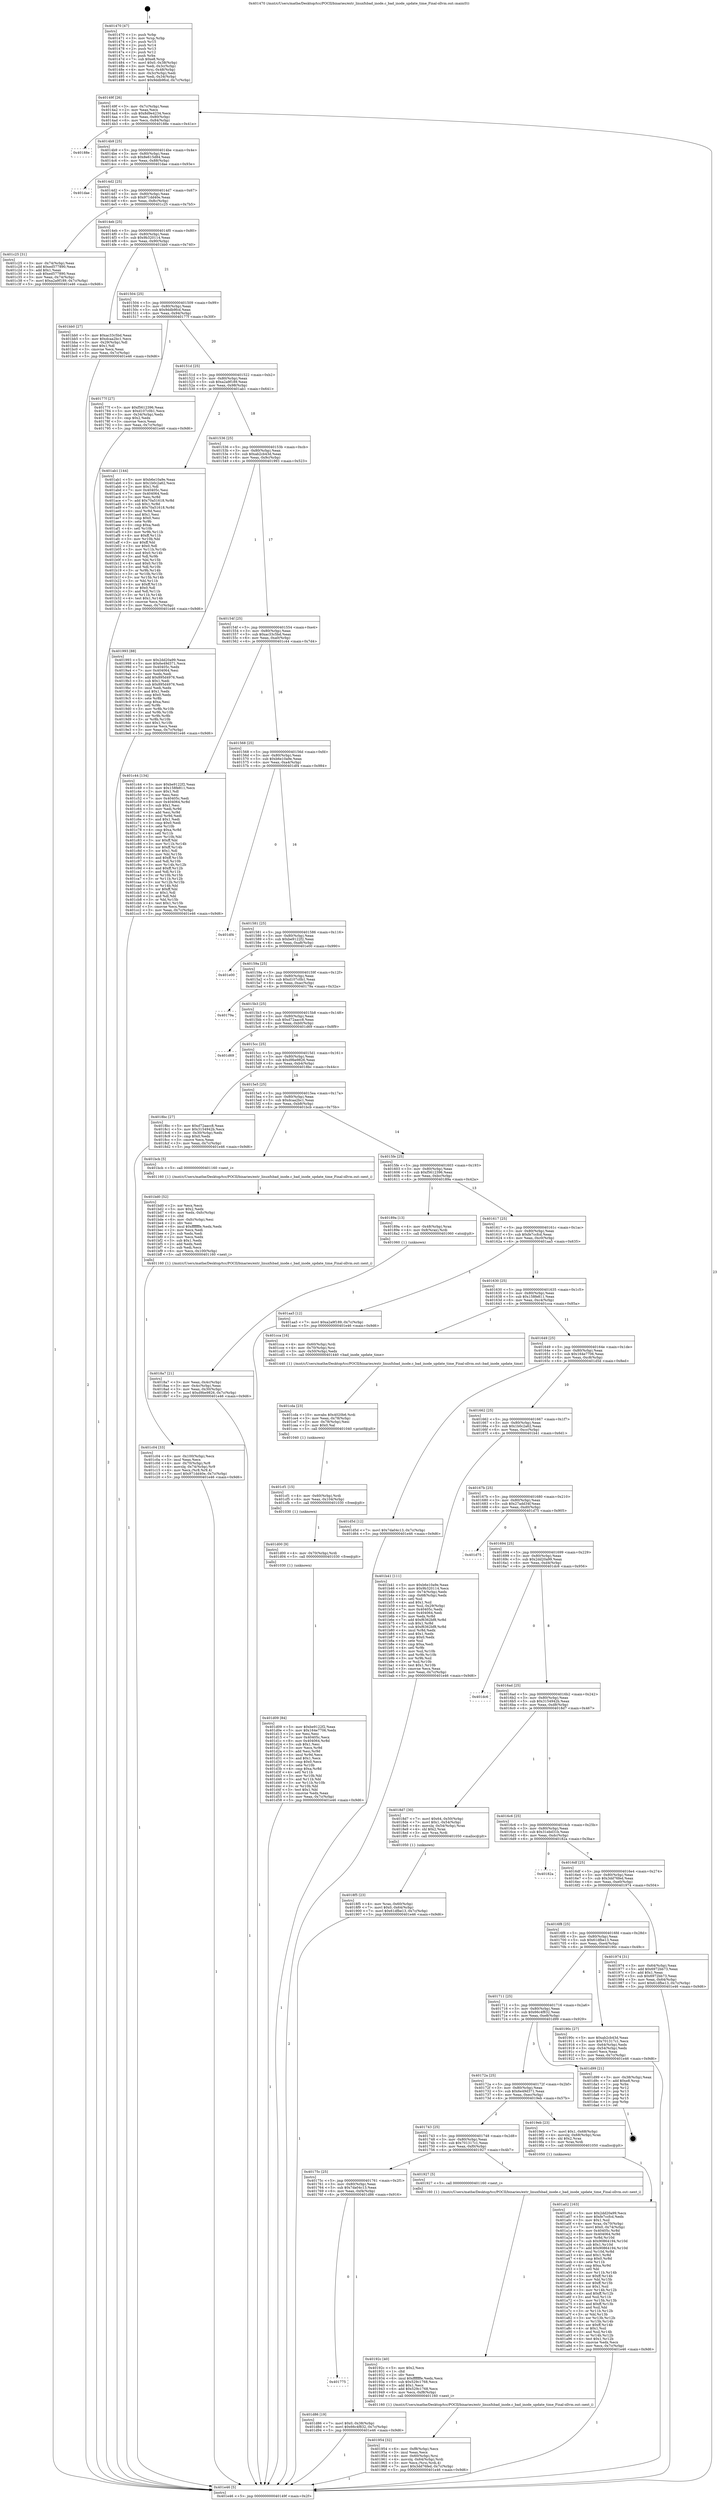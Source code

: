 digraph "0x401470" {
  label = "0x401470 (/mnt/c/Users/mathe/Desktop/tcc/POCII/binaries/extr_linuxfsbad_inode.c_bad_inode_update_time_Final-ollvm.out::main(0))"
  labelloc = "t"
  node[shape=record]

  Entry [label="",width=0.3,height=0.3,shape=circle,fillcolor=black,style=filled]
  "0x40149f" [label="{
     0x40149f [26]\l
     | [instrs]\l
     &nbsp;&nbsp;0x40149f \<+3\>: mov -0x7c(%rbp),%eax\l
     &nbsp;&nbsp;0x4014a2 \<+2\>: mov %eax,%ecx\l
     &nbsp;&nbsp;0x4014a4 \<+6\>: sub $0x8d9e4234,%ecx\l
     &nbsp;&nbsp;0x4014aa \<+3\>: mov %eax,-0x80(%rbp)\l
     &nbsp;&nbsp;0x4014ad \<+6\>: mov %ecx,-0x84(%rbp)\l
     &nbsp;&nbsp;0x4014b3 \<+6\>: je 000000000040188e \<main+0x41e\>\l
  }"]
  "0x40188e" [label="{
     0x40188e\l
  }", style=dashed]
  "0x4014b9" [label="{
     0x4014b9 [25]\l
     | [instrs]\l
     &nbsp;&nbsp;0x4014b9 \<+5\>: jmp 00000000004014be \<main+0x4e\>\l
     &nbsp;&nbsp;0x4014be \<+3\>: mov -0x80(%rbp),%eax\l
     &nbsp;&nbsp;0x4014c1 \<+5\>: sub $0x8e615d84,%eax\l
     &nbsp;&nbsp;0x4014c6 \<+6\>: mov %eax,-0x88(%rbp)\l
     &nbsp;&nbsp;0x4014cc \<+6\>: je 0000000000401dae \<main+0x93e\>\l
  }"]
  Exit [label="",width=0.3,height=0.3,shape=circle,fillcolor=black,style=filled,peripheries=2]
  "0x401dae" [label="{
     0x401dae\l
  }", style=dashed]
  "0x4014d2" [label="{
     0x4014d2 [25]\l
     | [instrs]\l
     &nbsp;&nbsp;0x4014d2 \<+5\>: jmp 00000000004014d7 \<main+0x67\>\l
     &nbsp;&nbsp;0x4014d7 \<+3\>: mov -0x80(%rbp),%eax\l
     &nbsp;&nbsp;0x4014da \<+5\>: sub $0x971dd40e,%eax\l
     &nbsp;&nbsp;0x4014df \<+6\>: mov %eax,-0x8c(%rbp)\l
     &nbsp;&nbsp;0x4014e5 \<+6\>: je 0000000000401c25 \<main+0x7b5\>\l
  }"]
  "0x401775" [label="{
     0x401775\l
  }", style=dashed]
  "0x401c25" [label="{
     0x401c25 [31]\l
     | [instrs]\l
     &nbsp;&nbsp;0x401c25 \<+3\>: mov -0x74(%rbp),%eax\l
     &nbsp;&nbsp;0x401c28 \<+5\>: add $0xed577890,%eax\l
     &nbsp;&nbsp;0x401c2d \<+3\>: add $0x1,%eax\l
     &nbsp;&nbsp;0x401c30 \<+5\>: sub $0xed577890,%eax\l
     &nbsp;&nbsp;0x401c35 \<+3\>: mov %eax,-0x74(%rbp)\l
     &nbsp;&nbsp;0x401c38 \<+7\>: movl $0xa2a9f189,-0x7c(%rbp)\l
     &nbsp;&nbsp;0x401c3f \<+5\>: jmp 0000000000401e46 \<main+0x9d6\>\l
  }"]
  "0x4014eb" [label="{
     0x4014eb [25]\l
     | [instrs]\l
     &nbsp;&nbsp;0x4014eb \<+5\>: jmp 00000000004014f0 \<main+0x80\>\l
     &nbsp;&nbsp;0x4014f0 \<+3\>: mov -0x80(%rbp),%eax\l
     &nbsp;&nbsp;0x4014f3 \<+5\>: sub $0x9b320114,%eax\l
     &nbsp;&nbsp;0x4014f8 \<+6\>: mov %eax,-0x90(%rbp)\l
     &nbsp;&nbsp;0x4014fe \<+6\>: je 0000000000401bb0 \<main+0x740\>\l
  }"]
  "0x401d86" [label="{
     0x401d86 [19]\l
     | [instrs]\l
     &nbsp;&nbsp;0x401d86 \<+7\>: movl $0x0,-0x38(%rbp)\l
     &nbsp;&nbsp;0x401d8d \<+7\>: movl $0x66c4f832,-0x7c(%rbp)\l
     &nbsp;&nbsp;0x401d94 \<+5\>: jmp 0000000000401e46 \<main+0x9d6\>\l
  }"]
  "0x401bb0" [label="{
     0x401bb0 [27]\l
     | [instrs]\l
     &nbsp;&nbsp;0x401bb0 \<+5\>: mov $0xac33c5bd,%eax\l
     &nbsp;&nbsp;0x401bb5 \<+5\>: mov $0xdcaa2bc1,%ecx\l
     &nbsp;&nbsp;0x401bba \<+3\>: mov -0x29(%rbp),%dl\l
     &nbsp;&nbsp;0x401bbd \<+3\>: test $0x1,%dl\l
     &nbsp;&nbsp;0x401bc0 \<+3\>: cmovne %ecx,%eax\l
     &nbsp;&nbsp;0x401bc3 \<+3\>: mov %eax,-0x7c(%rbp)\l
     &nbsp;&nbsp;0x401bc6 \<+5\>: jmp 0000000000401e46 \<main+0x9d6\>\l
  }"]
  "0x401504" [label="{
     0x401504 [25]\l
     | [instrs]\l
     &nbsp;&nbsp;0x401504 \<+5\>: jmp 0000000000401509 \<main+0x99\>\l
     &nbsp;&nbsp;0x401509 \<+3\>: mov -0x80(%rbp),%eax\l
     &nbsp;&nbsp;0x40150c \<+5\>: sub $0x9ddb9fcd,%eax\l
     &nbsp;&nbsp;0x401511 \<+6\>: mov %eax,-0x94(%rbp)\l
     &nbsp;&nbsp;0x401517 \<+6\>: je 000000000040177f \<main+0x30f\>\l
  }"]
  "0x401d09" [label="{
     0x401d09 [84]\l
     | [instrs]\l
     &nbsp;&nbsp;0x401d09 \<+5\>: mov $0xbe9122f2,%eax\l
     &nbsp;&nbsp;0x401d0e \<+5\>: mov $0x164e7706,%edx\l
     &nbsp;&nbsp;0x401d13 \<+2\>: xor %esi,%esi\l
     &nbsp;&nbsp;0x401d15 \<+7\>: mov 0x40405c,%ecx\l
     &nbsp;&nbsp;0x401d1c \<+8\>: mov 0x404064,%r8d\l
     &nbsp;&nbsp;0x401d24 \<+3\>: sub $0x1,%esi\l
     &nbsp;&nbsp;0x401d27 \<+3\>: mov %ecx,%r9d\l
     &nbsp;&nbsp;0x401d2a \<+3\>: add %esi,%r9d\l
     &nbsp;&nbsp;0x401d2d \<+4\>: imul %r9d,%ecx\l
     &nbsp;&nbsp;0x401d31 \<+3\>: and $0x1,%ecx\l
     &nbsp;&nbsp;0x401d34 \<+3\>: cmp $0x0,%ecx\l
     &nbsp;&nbsp;0x401d37 \<+4\>: sete %r10b\l
     &nbsp;&nbsp;0x401d3b \<+4\>: cmp $0xa,%r8d\l
     &nbsp;&nbsp;0x401d3f \<+4\>: setl %r11b\l
     &nbsp;&nbsp;0x401d43 \<+3\>: mov %r10b,%bl\l
     &nbsp;&nbsp;0x401d46 \<+3\>: and %r11b,%bl\l
     &nbsp;&nbsp;0x401d49 \<+3\>: xor %r11b,%r10b\l
     &nbsp;&nbsp;0x401d4c \<+3\>: or %r10b,%bl\l
     &nbsp;&nbsp;0x401d4f \<+3\>: test $0x1,%bl\l
     &nbsp;&nbsp;0x401d52 \<+3\>: cmovne %edx,%eax\l
     &nbsp;&nbsp;0x401d55 \<+3\>: mov %eax,-0x7c(%rbp)\l
     &nbsp;&nbsp;0x401d58 \<+5\>: jmp 0000000000401e46 \<main+0x9d6\>\l
  }"]
  "0x40177f" [label="{
     0x40177f [27]\l
     | [instrs]\l
     &nbsp;&nbsp;0x40177f \<+5\>: mov $0xf5612396,%eax\l
     &nbsp;&nbsp;0x401784 \<+5\>: mov $0xd107c0b1,%ecx\l
     &nbsp;&nbsp;0x401789 \<+3\>: mov -0x34(%rbp),%edx\l
     &nbsp;&nbsp;0x40178c \<+3\>: cmp $0x2,%edx\l
     &nbsp;&nbsp;0x40178f \<+3\>: cmovne %ecx,%eax\l
     &nbsp;&nbsp;0x401792 \<+3\>: mov %eax,-0x7c(%rbp)\l
     &nbsp;&nbsp;0x401795 \<+5\>: jmp 0000000000401e46 \<main+0x9d6\>\l
  }"]
  "0x40151d" [label="{
     0x40151d [25]\l
     | [instrs]\l
     &nbsp;&nbsp;0x40151d \<+5\>: jmp 0000000000401522 \<main+0xb2\>\l
     &nbsp;&nbsp;0x401522 \<+3\>: mov -0x80(%rbp),%eax\l
     &nbsp;&nbsp;0x401525 \<+5\>: sub $0xa2a9f189,%eax\l
     &nbsp;&nbsp;0x40152a \<+6\>: mov %eax,-0x98(%rbp)\l
     &nbsp;&nbsp;0x401530 \<+6\>: je 0000000000401ab1 \<main+0x641\>\l
  }"]
  "0x401e46" [label="{
     0x401e46 [5]\l
     | [instrs]\l
     &nbsp;&nbsp;0x401e46 \<+5\>: jmp 000000000040149f \<main+0x2f\>\l
  }"]
  "0x401470" [label="{
     0x401470 [47]\l
     | [instrs]\l
     &nbsp;&nbsp;0x401470 \<+1\>: push %rbp\l
     &nbsp;&nbsp;0x401471 \<+3\>: mov %rsp,%rbp\l
     &nbsp;&nbsp;0x401474 \<+2\>: push %r15\l
     &nbsp;&nbsp;0x401476 \<+2\>: push %r14\l
     &nbsp;&nbsp;0x401478 \<+2\>: push %r13\l
     &nbsp;&nbsp;0x40147a \<+2\>: push %r12\l
     &nbsp;&nbsp;0x40147c \<+1\>: push %rbx\l
     &nbsp;&nbsp;0x40147d \<+7\>: sub $0xe8,%rsp\l
     &nbsp;&nbsp;0x401484 \<+7\>: movl $0x0,-0x38(%rbp)\l
     &nbsp;&nbsp;0x40148b \<+3\>: mov %edi,-0x3c(%rbp)\l
     &nbsp;&nbsp;0x40148e \<+4\>: mov %rsi,-0x48(%rbp)\l
     &nbsp;&nbsp;0x401492 \<+3\>: mov -0x3c(%rbp),%edi\l
     &nbsp;&nbsp;0x401495 \<+3\>: mov %edi,-0x34(%rbp)\l
     &nbsp;&nbsp;0x401498 \<+7\>: movl $0x9ddb9fcd,-0x7c(%rbp)\l
  }"]
  "0x401d00" [label="{
     0x401d00 [9]\l
     | [instrs]\l
     &nbsp;&nbsp;0x401d00 \<+4\>: mov -0x70(%rbp),%rdi\l
     &nbsp;&nbsp;0x401d04 \<+5\>: call 0000000000401030 \<free@plt\>\l
     | [calls]\l
     &nbsp;&nbsp;0x401030 \{1\} (unknown)\l
  }"]
  "0x401ab1" [label="{
     0x401ab1 [144]\l
     | [instrs]\l
     &nbsp;&nbsp;0x401ab1 \<+5\>: mov $0xb6e10a9e,%eax\l
     &nbsp;&nbsp;0x401ab6 \<+5\>: mov $0x1b0c2a62,%ecx\l
     &nbsp;&nbsp;0x401abb \<+2\>: mov $0x1,%dl\l
     &nbsp;&nbsp;0x401abd \<+7\>: mov 0x40405c,%esi\l
     &nbsp;&nbsp;0x401ac4 \<+7\>: mov 0x404064,%edi\l
     &nbsp;&nbsp;0x401acb \<+3\>: mov %esi,%r8d\l
     &nbsp;&nbsp;0x401ace \<+7\>: add $0x70a51618,%r8d\l
     &nbsp;&nbsp;0x401ad5 \<+4\>: sub $0x1,%r8d\l
     &nbsp;&nbsp;0x401ad9 \<+7\>: sub $0x70a51618,%r8d\l
     &nbsp;&nbsp;0x401ae0 \<+4\>: imul %r8d,%esi\l
     &nbsp;&nbsp;0x401ae4 \<+3\>: and $0x1,%esi\l
     &nbsp;&nbsp;0x401ae7 \<+3\>: cmp $0x0,%esi\l
     &nbsp;&nbsp;0x401aea \<+4\>: sete %r9b\l
     &nbsp;&nbsp;0x401aee \<+3\>: cmp $0xa,%edi\l
     &nbsp;&nbsp;0x401af1 \<+4\>: setl %r10b\l
     &nbsp;&nbsp;0x401af5 \<+3\>: mov %r9b,%r11b\l
     &nbsp;&nbsp;0x401af8 \<+4\>: xor $0xff,%r11b\l
     &nbsp;&nbsp;0x401afc \<+3\>: mov %r10b,%bl\l
     &nbsp;&nbsp;0x401aff \<+3\>: xor $0xff,%bl\l
     &nbsp;&nbsp;0x401b02 \<+3\>: xor $0x0,%dl\l
     &nbsp;&nbsp;0x401b05 \<+3\>: mov %r11b,%r14b\l
     &nbsp;&nbsp;0x401b08 \<+4\>: and $0x0,%r14b\l
     &nbsp;&nbsp;0x401b0c \<+3\>: and %dl,%r9b\l
     &nbsp;&nbsp;0x401b0f \<+3\>: mov %bl,%r15b\l
     &nbsp;&nbsp;0x401b12 \<+4\>: and $0x0,%r15b\l
     &nbsp;&nbsp;0x401b16 \<+3\>: and %dl,%r10b\l
     &nbsp;&nbsp;0x401b19 \<+3\>: or %r9b,%r14b\l
     &nbsp;&nbsp;0x401b1c \<+3\>: or %r10b,%r15b\l
     &nbsp;&nbsp;0x401b1f \<+3\>: xor %r15b,%r14b\l
     &nbsp;&nbsp;0x401b22 \<+3\>: or %bl,%r11b\l
     &nbsp;&nbsp;0x401b25 \<+4\>: xor $0xff,%r11b\l
     &nbsp;&nbsp;0x401b29 \<+3\>: or $0x0,%dl\l
     &nbsp;&nbsp;0x401b2c \<+3\>: and %dl,%r11b\l
     &nbsp;&nbsp;0x401b2f \<+3\>: or %r11b,%r14b\l
     &nbsp;&nbsp;0x401b32 \<+4\>: test $0x1,%r14b\l
     &nbsp;&nbsp;0x401b36 \<+3\>: cmovne %ecx,%eax\l
     &nbsp;&nbsp;0x401b39 \<+3\>: mov %eax,-0x7c(%rbp)\l
     &nbsp;&nbsp;0x401b3c \<+5\>: jmp 0000000000401e46 \<main+0x9d6\>\l
  }"]
  "0x401536" [label="{
     0x401536 [25]\l
     | [instrs]\l
     &nbsp;&nbsp;0x401536 \<+5\>: jmp 000000000040153b \<main+0xcb\>\l
     &nbsp;&nbsp;0x40153b \<+3\>: mov -0x80(%rbp),%eax\l
     &nbsp;&nbsp;0x40153e \<+5\>: sub $0xab2cb43d,%eax\l
     &nbsp;&nbsp;0x401543 \<+6\>: mov %eax,-0x9c(%rbp)\l
     &nbsp;&nbsp;0x401549 \<+6\>: je 0000000000401993 \<main+0x523\>\l
  }"]
  "0x401cf1" [label="{
     0x401cf1 [15]\l
     | [instrs]\l
     &nbsp;&nbsp;0x401cf1 \<+4\>: mov -0x60(%rbp),%rdi\l
     &nbsp;&nbsp;0x401cf5 \<+6\>: mov %eax,-0x104(%rbp)\l
     &nbsp;&nbsp;0x401cfb \<+5\>: call 0000000000401030 \<free@plt\>\l
     | [calls]\l
     &nbsp;&nbsp;0x401030 \{1\} (unknown)\l
  }"]
  "0x401993" [label="{
     0x401993 [88]\l
     | [instrs]\l
     &nbsp;&nbsp;0x401993 \<+5\>: mov $0x2dd20a99,%eax\l
     &nbsp;&nbsp;0x401998 \<+5\>: mov $0x6e49d371,%ecx\l
     &nbsp;&nbsp;0x40199d \<+7\>: mov 0x40405c,%edx\l
     &nbsp;&nbsp;0x4019a4 \<+7\>: mov 0x404064,%esi\l
     &nbsp;&nbsp;0x4019ab \<+2\>: mov %edx,%edi\l
     &nbsp;&nbsp;0x4019ad \<+6\>: add $0x895d4976,%edi\l
     &nbsp;&nbsp;0x4019b3 \<+3\>: sub $0x1,%edi\l
     &nbsp;&nbsp;0x4019b6 \<+6\>: sub $0x895d4976,%edi\l
     &nbsp;&nbsp;0x4019bc \<+3\>: imul %edi,%edx\l
     &nbsp;&nbsp;0x4019bf \<+3\>: and $0x1,%edx\l
     &nbsp;&nbsp;0x4019c2 \<+3\>: cmp $0x0,%edx\l
     &nbsp;&nbsp;0x4019c5 \<+4\>: sete %r8b\l
     &nbsp;&nbsp;0x4019c9 \<+3\>: cmp $0xa,%esi\l
     &nbsp;&nbsp;0x4019cc \<+4\>: setl %r9b\l
     &nbsp;&nbsp;0x4019d0 \<+3\>: mov %r8b,%r10b\l
     &nbsp;&nbsp;0x4019d3 \<+3\>: and %r9b,%r10b\l
     &nbsp;&nbsp;0x4019d6 \<+3\>: xor %r9b,%r8b\l
     &nbsp;&nbsp;0x4019d9 \<+3\>: or %r8b,%r10b\l
     &nbsp;&nbsp;0x4019dc \<+4\>: test $0x1,%r10b\l
     &nbsp;&nbsp;0x4019e0 \<+3\>: cmovne %ecx,%eax\l
     &nbsp;&nbsp;0x4019e3 \<+3\>: mov %eax,-0x7c(%rbp)\l
     &nbsp;&nbsp;0x4019e6 \<+5\>: jmp 0000000000401e46 \<main+0x9d6\>\l
  }"]
  "0x40154f" [label="{
     0x40154f [25]\l
     | [instrs]\l
     &nbsp;&nbsp;0x40154f \<+5\>: jmp 0000000000401554 \<main+0xe4\>\l
     &nbsp;&nbsp;0x401554 \<+3\>: mov -0x80(%rbp),%eax\l
     &nbsp;&nbsp;0x401557 \<+5\>: sub $0xac33c5bd,%eax\l
     &nbsp;&nbsp;0x40155c \<+6\>: mov %eax,-0xa0(%rbp)\l
     &nbsp;&nbsp;0x401562 \<+6\>: je 0000000000401c44 \<main+0x7d4\>\l
  }"]
  "0x401cda" [label="{
     0x401cda [23]\l
     | [instrs]\l
     &nbsp;&nbsp;0x401cda \<+10\>: movabs $0x4020b6,%rdi\l
     &nbsp;&nbsp;0x401ce4 \<+3\>: mov %eax,-0x78(%rbp)\l
     &nbsp;&nbsp;0x401ce7 \<+3\>: mov -0x78(%rbp),%esi\l
     &nbsp;&nbsp;0x401cea \<+2\>: mov $0x0,%al\l
     &nbsp;&nbsp;0x401cec \<+5\>: call 0000000000401040 \<printf@plt\>\l
     | [calls]\l
     &nbsp;&nbsp;0x401040 \{1\} (unknown)\l
  }"]
  "0x401c44" [label="{
     0x401c44 [134]\l
     | [instrs]\l
     &nbsp;&nbsp;0x401c44 \<+5\>: mov $0xbe9122f2,%eax\l
     &nbsp;&nbsp;0x401c49 \<+5\>: mov $0x158fe811,%ecx\l
     &nbsp;&nbsp;0x401c4e \<+2\>: mov $0x1,%dl\l
     &nbsp;&nbsp;0x401c50 \<+2\>: xor %esi,%esi\l
     &nbsp;&nbsp;0x401c52 \<+7\>: mov 0x40405c,%edi\l
     &nbsp;&nbsp;0x401c59 \<+8\>: mov 0x404064,%r8d\l
     &nbsp;&nbsp;0x401c61 \<+3\>: sub $0x1,%esi\l
     &nbsp;&nbsp;0x401c64 \<+3\>: mov %edi,%r9d\l
     &nbsp;&nbsp;0x401c67 \<+3\>: add %esi,%r9d\l
     &nbsp;&nbsp;0x401c6a \<+4\>: imul %r9d,%edi\l
     &nbsp;&nbsp;0x401c6e \<+3\>: and $0x1,%edi\l
     &nbsp;&nbsp;0x401c71 \<+3\>: cmp $0x0,%edi\l
     &nbsp;&nbsp;0x401c74 \<+4\>: sete %r10b\l
     &nbsp;&nbsp;0x401c78 \<+4\>: cmp $0xa,%r8d\l
     &nbsp;&nbsp;0x401c7c \<+4\>: setl %r11b\l
     &nbsp;&nbsp;0x401c80 \<+3\>: mov %r10b,%bl\l
     &nbsp;&nbsp;0x401c83 \<+3\>: xor $0xff,%bl\l
     &nbsp;&nbsp;0x401c86 \<+3\>: mov %r11b,%r14b\l
     &nbsp;&nbsp;0x401c89 \<+4\>: xor $0xff,%r14b\l
     &nbsp;&nbsp;0x401c8d \<+3\>: xor $0x1,%dl\l
     &nbsp;&nbsp;0x401c90 \<+3\>: mov %bl,%r15b\l
     &nbsp;&nbsp;0x401c93 \<+4\>: and $0xff,%r15b\l
     &nbsp;&nbsp;0x401c97 \<+3\>: and %dl,%r10b\l
     &nbsp;&nbsp;0x401c9a \<+3\>: mov %r14b,%r12b\l
     &nbsp;&nbsp;0x401c9d \<+4\>: and $0xff,%r12b\l
     &nbsp;&nbsp;0x401ca1 \<+3\>: and %dl,%r11b\l
     &nbsp;&nbsp;0x401ca4 \<+3\>: or %r10b,%r15b\l
     &nbsp;&nbsp;0x401ca7 \<+3\>: or %r11b,%r12b\l
     &nbsp;&nbsp;0x401caa \<+3\>: xor %r12b,%r15b\l
     &nbsp;&nbsp;0x401cad \<+3\>: or %r14b,%bl\l
     &nbsp;&nbsp;0x401cb0 \<+3\>: xor $0xff,%bl\l
     &nbsp;&nbsp;0x401cb3 \<+3\>: or $0x1,%dl\l
     &nbsp;&nbsp;0x401cb6 \<+2\>: and %dl,%bl\l
     &nbsp;&nbsp;0x401cb8 \<+3\>: or %bl,%r15b\l
     &nbsp;&nbsp;0x401cbb \<+4\>: test $0x1,%r15b\l
     &nbsp;&nbsp;0x401cbf \<+3\>: cmovne %ecx,%eax\l
     &nbsp;&nbsp;0x401cc2 \<+3\>: mov %eax,-0x7c(%rbp)\l
     &nbsp;&nbsp;0x401cc5 \<+5\>: jmp 0000000000401e46 \<main+0x9d6\>\l
  }"]
  "0x401568" [label="{
     0x401568 [25]\l
     | [instrs]\l
     &nbsp;&nbsp;0x401568 \<+5\>: jmp 000000000040156d \<main+0xfd\>\l
     &nbsp;&nbsp;0x40156d \<+3\>: mov -0x80(%rbp),%eax\l
     &nbsp;&nbsp;0x401570 \<+5\>: sub $0xb6e10a9e,%eax\l
     &nbsp;&nbsp;0x401575 \<+6\>: mov %eax,-0xa4(%rbp)\l
     &nbsp;&nbsp;0x40157b \<+6\>: je 0000000000401df4 \<main+0x984\>\l
  }"]
  "0x401c04" [label="{
     0x401c04 [33]\l
     | [instrs]\l
     &nbsp;&nbsp;0x401c04 \<+6\>: mov -0x100(%rbp),%ecx\l
     &nbsp;&nbsp;0x401c0a \<+3\>: imul %eax,%ecx\l
     &nbsp;&nbsp;0x401c0d \<+4\>: mov -0x70(%rbp),%r8\l
     &nbsp;&nbsp;0x401c11 \<+4\>: movslq -0x74(%rbp),%r9\l
     &nbsp;&nbsp;0x401c15 \<+4\>: mov %ecx,(%r8,%r9,4)\l
     &nbsp;&nbsp;0x401c19 \<+7\>: movl $0x971dd40e,-0x7c(%rbp)\l
     &nbsp;&nbsp;0x401c20 \<+5\>: jmp 0000000000401e46 \<main+0x9d6\>\l
  }"]
  "0x401df4" [label="{
     0x401df4\l
  }", style=dashed]
  "0x401581" [label="{
     0x401581 [25]\l
     | [instrs]\l
     &nbsp;&nbsp;0x401581 \<+5\>: jmp 0000000000401586 \<main+0x116\>\l
     &nbsp;&nbsp;0x401586 \<+3\>: mov -0x80(%rbp),%eax\l
     &nbsp;&nbsp;0x401589 \<+5\>: sub $0xbe9122f2,%eax\l
     &nbsp;&nbsp;0x40158e \<+6\>: mov %eax,-0xa8(%rbp)\l
     &nbsp;&nbsp;0x401594 \<+6\>: je 0000000000401e00 \<main+0x990\>\l
  }"]
  "0x401bd0" [label="{
     0x401bd0 [52]\l
     | [instrs]\l
     &nbsp;&nbsp;0x401bd0 \<+2\>: xor %ecx,%ecx\l
     &nbsp;&nbsp;0x401bd2 \<+5\>: mov $0x2,%edx\l
     &nbsp;&nbsp;0x401bd7 \<+6\>: mov %edx,-0xfc(%rbp)\l
     &nbsp;&nbsp;0x401bdd \<+1\>: cltd\l
     &nbsp;&nbsp;0x401bde \<+6\>: mov -0xfc(%rbp),%esi\l
     &nbsp;&nbsp;0x401be4 \<+2\>: idiv %esi\l
     &nbsp;&nbsp;0x401be6 \<+6\>: imul $0xfffffffe,%edx,%edx\l
     &nbsp;&nbsp;0x401bec \<+2\>: mov %ecx,%edi\l
     &nbsp;&nbsp;0x401bee \<+2\>: sub %edx,%edi\l
     &nbsp;&nbsp;0x401bf0 \<+2\>: mov %ecx,%edx\l
     &nbsp;&nbsp;0x401bf2 \<+3\>: sub $0x1,%edx\l
     &nbsp;&nbsp;0x401bf5 \<+2\>: add %edx,%edi\l
     &nbsp;&nbsp;0x401bf7 \<+2\>: sub %edi,%ecx\l
     &nbsp;&nbsp;0x401bf9 \<+6\>: mov %ecx,-0x100(%rbp)\l
     &nbsp;&nbsp;0x401bff \<+5\>: call 0000000000401160 \<next_i\>\l
     | [calls]\l
     &nbsp;&nbsp;0x401160 \{1\} (/mnt/c/Users/mathe/Desktop/tcc/POCII/binaries/extr_linuxfsbad_inode.c_bad_inode_update_time_Final-ollvm.out::next_i)\l
  }"]
  "0x401e00" [label="{
     0x401e00\l
  }", style=dashed]
  "0x40159a" [label="{
     0x40159a [25]\l
     | [instrs]\l
     &nbsp;&nbsp;0x40159a \<+5\>: jmp 000000000040159f \<main+0x12f\>\l
     &nbsp;&nbsp;0x40159f \<+3\>: mov -0x80(%rbp),%eax\l
     &nbsp;&nbsp;0x4015a2 \<+5\>: sub $0xd107c0b1,%eax\l
     &nbsp;&nbsp;0x4015a7 \<+6\>: mov %eax,-0xac(%rbp)\l
     &nbsp;&nbsp;0x4015ad \<+6\>: je 000000000040179a \<main+0x32a\>\l
  }"]
  "0x401a02" [label="{
     0x401a02 [163]\l
     | [instrs]\l
     &nbsp;&nbsp;0x401a02 \<+5\>: mov $0x2dd20a99,%ecx\l
     &nbsp;&nbsp;0x401a07 \<+5\>: mov $0xfe7ccfcd,%edx\l
     &nbsp;&nbsp;0x401a0c \<+3\>: mov $0x1,%sil\l
     &nbsp;&nbsp;0x401a0f \<+4\>: mov %rax,-0x70(%rbp)\l
     &nbsp;&nbsp;0x401a13 \<+7\>: movl $0x0,-0x74(%rbp)\l
     &nbsp;&nbsp;0x401a1a \<+8\>: mov 0x40405c,%r8d\l
     &nbsp;&nbsp;0x401a22 \<+8\>: mov 0x404064,%r9d\l
     &nbsp;&nbsp;0x401a2a \<+3\>: mov %r8d,%r10d\l
     &nbsp;&nbsp;0x401a2d \<+7\>: sub $0x90864194,%r10d\l
     &nbsp;&nbsp;0x401a34 \<+4\>: sub $0x1,%r10d\l
     &nbsp;&nbsp;0x401a38 \<+7\>: add $0x90864194,%r10d\l
     &nbsp;&nbsp;0x401a3f \<+4\>: imul %r10d,%r8d\l
     &nbsp;&nbsp;0x401a43 \<+4\>: and $0x1,%r8d\l
     &nbsp;&nbsp;0x401a47 \<+4\>: cmp $0x0,%r8d\l
     &nbsp;&nbsp;0x401a4b \<+4\>: sete %r11b\l
     &nbsp;&nbsp;0x401a4f \<+4\>: cmp $0xa,%r9d\l
     &nbsp;&nbsp;0x401a53 \<+3\>: setl %bl\l
     &nbsp;&nbsp;0x401a56 \<+3\>: mov %r11b,%r14b\l
     &nbsp;&nbsp;0x401a59 \<+4\>: xor $0xff,%r14b\l
     &nbsp;&nbsp;0x401a5d \<+3\>: mov %bl,%r15b\l
     &nbsp;&nbsp;0x401a60 \<+4\>: xor $0xff,%r15b\l
     &nbsp;&nbsp;0x401a64 \<+4\>: xor $0x1,%sil\l
     &nbsp;&nbsp;0x401a68 \<+3\>: mov %r14b,%r12b\l
     &nbsp;&nbsp;0x401a6b \<+4\>: and $0xff,%r12b\l
     &nbsp;&nbsp;0x401a6f \<+3\>: and %sil,%r11b\l
     &nbsp;&nbsp;0x401a72 \<+3\>: mov %r15b,%r13b\l
     &nbsp;&nbsp;0x401a75 \<+4\>: and $0xff,%r13b\l
     &nbsp;&nbsp;0x401a79 \<+3\>: and %sil,%bl\l
     &nbsp;&nbsp;0x401a7c \<+3\>: or %r11b,%r12b\l
     &nbsp;&nbsp;0x401a7f \<+3\>: or %bl,%r13b\l
     &nbsp;&nbsp;0x401a82 \<+3\>: xor %r13b,%r12b\l
     &nbsp;&nbsp;0x401a85 \<+3\>: or %r15b,%r14b\l
     &nbsp;&nbsp;0x401a88 \<+4\>: xor $0xff,%r14b\l
     &nbsp;&nbsp;0x401a8c \<+4\>: or $0x1,%sil\l
     &nbsp;&nbsp;0x401a90 \<+3\>: and %sil,%r14b\l
     &nbsp;&nbsp;0x401a93 \<+3\>: or %r14b,%r12b\l
     &nbsp;&nbsp;0x401a96 \<+4\>: test $0x1,%r12b\l
     &nbsp;&nbsp;0x401a9a \<+3\>: cmovne %edx,%ecx\l
     &nbsp;&nbsp;0x401a9d \<+3\>: mov %ecx,-0x7c(%rbp)\l
     &nbsp;&nbsp;0x401aa0 \<+5\>: jmp 0000000000401e46 \<main+0x9d6\>\l
  }"]
  "0x40179a" [label="{
     0x40179a\l
  }", style=dashed]
  "0x4015b3" [label="{
     0x4015b3 [25]\l
     | [instrs]\l
     &nbsp;&nbsp;0x4015b3 \<+5\>: jmp 00000000004015b8 \<main+0x148\>\l
     &nbsp;&nbsp;0x4015b8 \<+3\>: mov -0x80(%rbp),%eax\l
     &nbsp;&nbsp;0x4015bb \<+5\>: sub $0xd72aacc8,%eax\l
     &nbsp;&nbsp;0x4015c0 \<+6\>: mov %eax,-0xb0(%rbp)\l
     &nbsp;&nbsp;0x4015c6 \<+6\>: je 0000000000401d69 \<main+0x8f9\>\l
  }"]
  "0x401954" [label="{
     0x401954 [32]\l
     | [instrs]\l
     &nbsp;&nbsp;0x401954 \<+6\>: mov -0xf8(%rbp),%ecx\l
     &nbsp;&nbsp;0x40195a \<+3\>: imul %eax,%ecx\l
     &nbsp;&nbsp;0x40195d \<+4\>: mov -0x60(%rbp),%rsi\l
     &nbsp;&nbsp;0x401961 \<+4\>: movslq -0x64(%rbp),%rdi\l
     &nbsp;&nbsp;0x401965 \<+3\>: mov %ecx,(%rsi,%rdi,4)\l
     &nbsp;&nbsp;0x401968 \<+7\>: movl $0x3dd76fed,-0x7c(%rbp)\l
     &nbsp;&nbsp;0x40196f \<+5\>: jmp 0000000000401e46 \<main+0x9d6\>\l
  }"]
  "0x401d69" [label="{
     0x401d69\l
  }", style=dashed]
  "0x4015cc" [label="{
     0x4015cc [25]\l
     | [instrs]\l
     &nbsp;&nbsp;0x4015cc \<+5\>: jmp 00000000004015d1 \<main+0x161\>\l
     &nbsp;&nbsp;0x4015d1 \<+3\>: mov -0x80(%rbp),%eax\l
     &nbsp;&nbsp;0x4015d4 \<+5\>: sub $0xd9be9826,%eax\l
     &nbsp;&nbsp;0x4015d9 \<+6\>: mov %eax,-0xb4(%rbp)\l
     &nbsp;&nbsp;0x4015df \<+6\>: je 00000000004018bc \<main+0x44c\>\l
  }"]
  "0x40192c" [label="{
     0x40192c [40]\l
     | [instrs]\l
     &nbsp;&nbsp;0x40192c \<+5\>: mov $0x2,%ecx\l
     &nbsp;&nbsp;0x401931 \<+1\>: cltd\l
     &nbsp;&nbsp;0x401932 \<+2\>: idiv %ecx\l
     &nbsp;&nbsp;0x401934 \<+6\>: imul $0xfffffffe,%edx,%ecx\l
     &nbsp;&nbsp;0x40193a \<+6\>: sub $0x529c1768,%ecx\l
     &nbsp;&nbsp;0x401940 \<+3\>: add $0x1,%ecx\l
     &nbsp;&nbsp;0x401943 \<+6\>: add $0x529c1768,%ecx\l
     &nbsp;&nbsp;0x401949 \<+6\>: mov %ecx,-0xf8(%rbp)\l
     &nbsp;&nbsp;0x40194f \<+5\>: call 0000000000401160 \<next_i\>\l
     | [calls]\l
     &nbsp;&nbsp;0x401160 \{1\} (/mnt/c/Users/mathe/Desktop/tcc/POCII/binaries/extr_linuxfsbad_inode.c_bad_inode_update_time_Final-ollvm.out::next_i)\l
  }"]
  "0x4018bc" [label="{
     0x4018bc [27]\l
     | [instrs]\l
     &nbsp;&nbsp;0x4018bc \<+5\>: mov $0xd72aacc8,%eax\l
     &nbsp;&nbsp;0x4018c1 \<+5\>: mov $0x3154942b,%ecx\l
     &nbsp;&nbsp;0x4018c6 \<+3\>: mov -0x30(%rbp),%edx\l
     &nbsp;&nbsp;0x4018c9 \<+3\>: cmp $0x0,%edx\l
     &nbsp;&nbsp;0x4018cc \<+3\>: cmove %ecx,%eax\l
     &nbsp;&nbsp;0x4018cf \<+3\>: mov %eax,-0x7c(%rbp)\l
     &nbsp;&nbsp;0x4018d2 \<+5\>: jmp 0000000000401e46 \<main+0x9d6\>\l
  }"]
  "0x4015e5" [label="{
     0x4015e5 [25]\l
     | [instrs]\l
     &nbsp;&nbsp;0x4015e5 \<+5\>: jmp 00000000004015ea \<main+0x17a\>\l
     &nbsp;&nbsp;0x4015ea \<+3\>: mov -0x80(%rbp),%eax\l
     &nbsp;&nbsp;0x4015ed \<+5\>: sub $0xdcaa2bc1,%eax\l
     &nbsp;&nbsp;0x4015f2 \<+6\>: mov %eax,-0xb8(%rbp)\l
     &nbsp;&nbsp;0x4015f8 \<+6\>: je 0000000000401bcb \<main+0x75b\>\l
  }"]
  "0x40175c" [label="{
     0x40175c [25]\l
     | [instrs]\l
     &nbsp;&nbsp;0x40175c \<+5\>: jmp 0000000000401761 \<main+0x2f1\>\l
     &nbsp;&nbsp;0x401761 \<+3\>: mov -0x80(%rbp),%eax\l
     &nbsp;&nbsp;0x401764 \<+5\>: sub $0x7da04c13,%eax\l
     &nbsp;&nbsp;0x401769 \<+6\>: mov %eax,-0xf4(%rbp)\l
     &nbsp;&nbsp;0x40176f \<+6\>: je 0000000000401d86 \<main+0x916\>\l
  }"]
  "0x401bcb" [label="{
     0x401bcb [5]\l
     | [instrs]\l
     &nbsp;&nbsp;0x401bcb \<+5\>: call 0000000000401160 \<next_i\>\l
     | [calls]\l
     &nbsp;&nbsp;0x401160 \{1\} (/mnt/c/Users/mathe/Desktop/tcc/POCII/binaries/extr_linuxfsbad_inode.c_bad_inode_update_time_Final-ollvm.out::next_i)\l
  }"]
  "0x4015fe" [label="{
     0x4015fe [25]\l
     | [instrs]\l
     &nbsp;&nbsp;0x4015fe \<+5\>: jmp 0000000000401603 \<main+0x193\>\l
     &nbsp;&nbsp;0x401603 \<+3\>: mov -0x80(%rbp),%eax\l
     &nbsp;&nbsp;0x401606 \<+5\>: sub $0xf5612396,%eax\l
     &nbsp;&nbsp;0x40160b \<+6\>: mov %eax,-0xbc(%rbp)\l
     &nbsp;&nbsp;0x401611 \<+6\>: je 000000000040189a \<main+0x42a\>\l
  }"]
  "0x401927" [label="{
     0x401927 [5]\l
     | [instrs]\l
     &nbsp;&nbsp;0x401927 \<+5\>: call 0000000000401160 \<next_i\>\l
     | [calls]\l
     &nbsp;&nbsp;0x401160 \{1\} (/mnt/c/Users/mathe/Desktop/tcc/POCII/binaries/extr_linuxfsbad_inode.c_bad_inode_update_time_Final-ollvm.out::next_i)\l
  }"]
  "0x40189a" [label="{
     0x40189a [13]\l
     | [instrs]\l
     &nbsp;&nbsp;0x40189a \<+4\>: mov -0x48(%rbp),%rax\l
     &nbsp;&nbsp;0x40189e \<+4\>: mov 0x8(%rax),%rdi\l
     &nbsp;&nbsp;0x4018a2 \<+5\>: call 0000000000401060 \<atoi@plt\>\l
     | [calls]\l
     &nbsp;&nbsp;0x401060 \{1\} (unknown)\l
  }"]
  "0x401617" [label="{
     0x401617 [25]\l
     | [instrs]\l
     &nbsp;&nbsp;0x401617 \<+5\>: jmp 000000000040161c \<main+0x1ac\>\l
     &nbsp;&nbsp;0x40161c \<+3\>: mov -0x80(%rbp),%eax\l
     &nbsp;&nbsp;0x40161f \<+5\>: sub $0xfe7ccfcd,%eax\l
     &nbsp;&nbsp;0x401624 \<+6\>: mov %eax,-0xc0(%rbp)\l
     &nbsp;&nbsp;0x40162a \<+6\>: je 0000000000401aa5 \<main+0x635\>\l
  }"]
  "0x4018a7" [label="{
     0x4018a7 [21]\l
     | [instrs]\l
     &nbsp;&nbsp;0x4018a7 \<+3\>: mov %eax,-0x4c(%rbp)\l
     &nbsp;&nbsp;0x4018aa \<+3\>: mov -0x4c(%rbp),%eax\l
     &nbsp;&nbsp;0x4018ad \<+3\>: mov %eax,-0x30(%rbp)\l
     &nbsp;&nbsp;0x4018b0 \<+7\>: movl $0xd9be9826,-0x7c(%rbp)\l
     &nbsp;&nbsp;0x4018b7 \<+5\>: jmp 0000000000401e46 \<main+0x9d6\>\l
  }"]
  "0x401743" [label="{
     0x401743 [25]\l
     | [instrs]\l
     &nbsp;&nbsp;0x401743 \<+5\>: jmp 0000000000401748 \<main+0x2d8\>\l
     &nbsp;&nbsp;0x401748 \<+3\>: mov -0x80(%rbp),%eax\l
     &nbsp;&nbsp;0x40174b \<+5\>: sub $0x701317c1,%eax\l
     &nbsp;&nbsp;0x401750 \<+6\>: mov %eax,-0xf0(%rbp)\l
     &nbsp;&nbsp;0x401756 \<+6\>: je 0000000000401927 \<main+0x4b7\>\l
  }"]
  "0x401aa5" [label="{
     0x401aa5 [12]\l
     | [instrs]\l
     &nbsp;&nbsp;0x401aa5 \<+7\>: movl $0xa2a9f189,-0x7c(%rbp)\l
     &nbsp;&nbsp;0x401aac \<+5\>: jmp 0000000000401e46 \<main+0x9d6\>\l
  }"]
  "0x401630" [label="{
     0x401630 [25]\l
     | [instrs]\l
     &nbsp;&nbsp;0x401630 \<+5\>: jmp 0000000000401635 \<main+0x1c5\>\l
     &nbsp;&nbsp;0x401635 \<+3\>: mov -0x80(%rbp),%eax\l
     &nbsp;&nbsp;0x401638 \<+5\>: sub $0x158fe811,%eax\l
     &nbsp;&nbsp;0x40163d \<+6\>: mov %eax,-0xc4(%rbp)\l
     &nbsp;&nbsp;0x401643 \<+6\>: je 0000000000401cca \<main+0x85a\>\l
  }"]
  "0x4019eb" [label="{
     0x4019eb [23]\l
     | [instrs]\l
     &nbsp;&nbsp;0x4019eb \<+7\>: movl $0x1,-0x68(%rbp)\l
     &nbsp;&nbsp;0x4019f2 \<+4\>: movslq -0x68(%rbp),%rax\l
     &nbsp;&nbsp;0x4019f6 \<+4\>: shl $0x2,%rax\l
     &nbsp;&nbsp;0x4019fa \<+3\>: mov %rax,%rdi\l
     &nbsp;&nbsp;0x4019fd \<+5\>: call 0000000000401050 \<malloc@plt\>\l
     | [calls]\l
     &nbsp;&nbsp;0x401050 \{1\} (unknown)\l
  }"]
  "0x401cca" [label="{
     0x401cca [16]\l
     | [instrs]\l
     &nbsp;&nbsp;0x401cca \<+4\>: mov -0x60(%rbp),%rdi\l
     &nbsp;&nbsp;0x401cce \<+4\>: mov -0x70(%rbp),%rsi\l
     &nbsp;&nbsp;0x401cd2 \<+3\>: mov -0x50(%rbp),%edx\l
     &nbsp;&nbsp;0x401cd5 \<+5\>: call 0000000000401440 \<bad_inode_update_time\>\l
     | [calls]\l
     &nbsp;&nbsp;0x401440 \{1\} (/mnt/c/Users/mathe/Desktop/tcc/POCII/binaries/extr_linuxfsbad_inode.c_bad_inode_update_time_Final-ollvm.out::bad_inode_update_time)\l
  }"]
  "0x401649" [label="{
     0x401649 [25]\l
     | [instrs]\l
     &nbsp;&nbsp;0x401649 \<+5\>: jmp 000000000040164e \<main+0x1de\>\l
     &nbsp;&nbsp;0x40164e \<+3\>: mov -0x80(%rbp),%eax\l
     &nbsp;&nbsp;0x401651 \<+5\>: sub $0x164e7706,%eax\l
     &nbsp;&nbsp;0x401656 \<+6\>: mov %eax,-0xc8(%rbp)\l
     &nbsp;&nbsp;0x40165c \<+6\>: je 0000000000401d5d \<main+0x8ed\>\l
  }"]
  "0x40172a" [label="{
     0x40172a [25]\l
     | [instrs]\l
     &nbsp;&nbsp;0x40172a \<+5\>: jmp 000000000040172f \<main+0x2bf\>\l
     &nbsp;&nbsp;0x40172f \<+3\>: mov -0x80(%rbp),%eax\l
     &nbsp;&nbsp;0x401732 \<+5\>: sub $0x6e49d371,%eax\l
     &nbsp;&nbsp;0x401737 \<+6\>: mov %eax,-0xec(%rbp)\l
     &nbsp;&nbsp;0x40173d \<+6\>: je 00000000004019eb \<main+0x57b\>\l
  }"]
  "0x401d5d" [label="{
     0x401d5d [12]\l
     | [instrs]\l
     &nbsp;&nbsp;0x401d5d \<+7\>: movl $0x7da04c13,-0x7c(%rbp)\l
     &nbsp;&nbsp;0x401d64 \<+5\>: jmp 0000000000401e46 \<main+0x9d6\>\l
  }"]
  "0x401662" [label="{
     0x401662 [25]\l
     | [instrs]\l
     &nbsp;&nbsp;0x401662 \<+5\>: jmp 0000000000401667 \<main+0x1f7\>\l
     &nbsp;&nbsp;0x401667 \<+3\>: mov -0x80(%rbp),%eax\l
     &nbsp;&nbsp;0x40166a \<+5\>: sub $0x1b0c2a62,%eax\l
     &nbsp;&nbsp;0x40166f \<+6\>: mov %eax,-0xcc(%rbp)\l
     &nbsp;&nbsp;0x401675 \<+6\>: je 0000000000401b41 \<main+0x6d1\>\l
  }"]
  "0x401d99" [label="{
     0x401d99 [21]\l
     | [instrs]\l
     &nbsp;&nbsp;0x401d99 \<+3\>: mov -0x38(%rbp),%eax\l
     &nbsp;&nbsp;0x401d9c \<+7\>: add $0xe8,%rsp\l
     &nbsp;&nbsp;0x401da3 \<+1\>: pop %rbx\l
     &nbsp;&nbsp;0x401da4 \<+2\>: pop %r12\l
     &nbsp;&nbsp;0x401da6 \<+2\>: pop %r13\l
     &nbsp;&nbsp;0x401da8 \<+2\>: pop %r14\l
     &nbsp;&nbsp;0x401daa \<+2\>: pop %r15\l
     &nbsp;&nbsp;0x401dac \<+1\>: pop %rbp\l
     &nbsp;&nbsp;0x401dad \<+1\>: ret\l
  }"]
  "0x401b41" [label="{
     0x401b41 [111]\l
     | [instrs]\l
     &nbsp;&nbsp;0x401b41 \<+5\>: mov $0xb6e10a9e,%eax\l
     &nbsp;&nbsp;0x401b46 \<+5\>: mov $0x9b320114,%ecx\l
     &nbsp;&nbsp;0x401b4b \<+3\>: mov -0x74(%rbp),%edx\l
     &nbsp;&nbsp;0x401b4e \<+3\>: cmp -0x68(%rbp),%edx\l
     &nbsp;&nbsp;0x401b51 \<+4\>: setl %sil\l
     &nbsp;&nbsp;0x401b55 \<+4\>: and $0x1,%sil\l
     &nbsp;&nbsp;0x401b59 \<+4\>: mov %sil,-0x29(%rbp)\l
     &nbsp;&nbsp;0x401b5d \<+7\>: mov 0x40405c,%edx\l
     &nbsp;&nbsp;0x401b64 \<+7\>: mov 0x404064,%edi\l
     &nbsp;&nbsp;0x401b6b \<+3\>: mov %edx,%r8d\l
     &nbsp;&nbsp;0x401b6e \<+7\>: add $0xf6362bf8,%r8d\l
     &nbsp;&nbsp;0x401b75 \<+4\>: sub $0x1,%r8d\l
     &nbsp;&nbsp;0x401b79 \<+7\>: sub $0xf6362bf8,%r8d\l
     &nbsp;&nbsp;0x401b80 \<+4\>: imul %r8d,%edx\l
     &nbsp;&nbsp;0x401b84 \<+3\>: and $0x1,%edx\l
     &nbsp;&nbsp;0x401b87 \<+3\>: cmp $0x0,%edx\l
     &nbsp;&nbsp;0x401b8a \<+4\>: sete %sil\l
     &nbsp;&nbsp;0x401b8e \<+3\>: cmp $0xa,%edi\l
     &nbsp;&nbsp;0x401b91 \<+4\>: setl %r9b\l
     &nbsp;&nbsp;0x401b95 \<+3\>: mov %sil,%r10b\l
     &nbsp;&nbsp;0x401b98 \<+3\>: and %r9b,%r10b\l
     &nbsp;&nbsp;0x401b9b \<+3\>: xor %r9b,%sil\l
     &nbsp;&nbsp;0x401b9e \<+3\>: or %sil,%r10b\l
     &nbsp;&nbsp;0x401ba1 \<+4\>: test $0x1,%r10b\l
     &nbsp;&nbsp;0x401ba5 \<+3\>: cmovne %ecx,%eax\l
     &nbsp;&nbsp;0x401ba8 \<+3\>: mov %eax,-0x7c(%rbp)\l
     &nbsp;&nbsp;0x401bab \<+5\>: jmp 0000000000401e46 \<main+0x9d6\>\l
  }"]
  "0x40167b" [label="{
     0x40167b [25]\l
     | [instrs]\l
     &nbsp;&nbsp;0x40167b \<+5\>: jmp 0000000000401680 \<main+0x210\>\l
     &nbsp;&nbsp;0x401680 \<+3\>: mov -0x80(%rbp),%eax\l
     &nbsp;&nbsp;0x401683 \<+5\>: sub $0x27add34f,%eax\l
     &nbsp;&nbsp;0x401688 \<+6\>: mov %eax,-0xd0(%rbp)\l
     &nbsp;&nbsp;0x40168e \<+6\>: je 0000000000401d75 \<main+0x905\>\l
  }"]
  "0x401711" [label="{
     0x401711 [25]\l
     | [instrs]\l
     &nbsp;&nbsp;0x401711 \<+5\>: jmp 0000000000401716 \<main+0x2a6\>\l
     &nbsp;&nbsp;0x401716 \<+3\>: mov -0x80(%rbp),%eax\l
     &nbsp;&nbsp;0x401719 \<+5\>: sub $0x66c4f832,%eax\l
     &nbsp;&nbsp;0x40171e \<+6\>: mov %eax,-0xe8(%rbp)\l
     &nbsp;&nbsp;0x401724 \<+6\>: je 0000000000401d99 \<main+0x929\>\l
  }"]
  "0x401d75" [label="{
     0x401d75\l
  }", style=dashed]
  "0x401694" [label="{
     0x401694 [25]\l
     | [instrs]\l
     &nbsp;&nbsp;0x401694 \<+5\>: jmp 0000000000401699 \<main+0x229\>\l
     &nbsp;&nbsp;0x401699 \<+3\>: mov -0x80(%rbp),%eax\l
     &nbsp;&nbsp;0x40169c \<+5\>: sub $0x2dd20a99,%eax\l
     &nbsp;&nbsp;0x4016a1 \<+6\>: mov %eax,-0xd4(%rbp)\l
     &nbsp;&nbsp;0x4016a7 \<+6\>: je 0000000000401dc6 \<main+0x956\>\l
  }"]
  "0x40190c" [label="{
     0x40190c [27]\l
     | [instrs]\l
     &nbsp;&nbsp;0x40190c \<+5\>: mov $0xab2cb43d,%eax\l
     &nbsp;&nbsp;0x401911 \<+5\>: mov $0x701317c1,%ecx\l
     &nbsp;&nbsp;0x401916 \<+3\>: mov -0x64(%rbp),%edx\l
     &nbsp;&nbsp;0x401919 \<+3\>: cmp -0x54(%rbp),%edx\l
     &nbsp;&nbsp;0x40191c \<+3\>: cmovl %ecx,%eax\l
     &nbsp;&nbsp;0x40191f \<+3\>: mov %eax,-0x7c(%rbp)\l
     &nbsp;&nbsp;0x401922 \<+5\>: jmp 0000000000401e46 \<main+0x9d6\>\l
  }"]
  "0x401dc6" [label="{
     0x401dc6\l
  }", style=dashed]
  "0x4016ad" [label="{
     0x4016ad [25]\l
     | [instrs]\l
     &nbsp;&nbsp;0x4016ad \<+5\>: jmp 00000000004016b2 \<main+0x242\>\l
     &nbsp;&nbsp;0x4016b2 \<+3\>: mov -0x80(%rbp),%eax\l
     &nbsp;&nbsp;0x4016b5 \<+5\>: sub $0x3154942b,%eax\l
     &nbsp;&nbsp;0x4016ba \<+6\>: mov %eax,-0xd8(%rbp)\l
     &nbsp;&nbsp;0x4016c0 \<+6\>: je 00000000004018d7 \<main+0x467\>\l
  }"]
  "0x4016f8" [label="{
     0x4016f8 [25]\l
     | [instrs]\l
     &nbsp;&nbsp;0x4016f8 \<+5\>: jmp 00000000004016fd \<main+0x28d\>\l
     &nbsp;&nbsp;0x4016fd \<+3\>: mov -0x80(%rbp),%eax\l
     &nbsp;&nbsp;0x401700 \<+5\>: sub $0x61dfbe13,%eax\l
     &nbsp;&nbsp;0x401705 \<+6\>: mov %eax,-0xe4(%rbp)\l
     &nbsp;&nbsp;0x40170b \<+6\>: je 000000000040190c \<main+0x49c\>\l
  }"]
  "0x4018d7" [label="{
     0x4018d7 [30]\l
     | [instrs]\l
     &nbsp;&nbsp;0x4018d7 \<+7\>: movl $0x64,-0x50(%rbp)\l
     &nbsp;&nbsp;0x4018de \<+7\>: movl $0x1,-0x54(%rbp)\l
     &nbsp;&nbsp;0x4018e5 \<+4\>: movslq -0x54(%rbp),%rax\l
     &nbsp;&nbsp;0x4018e9 \<+4\>: shl $0x2,%rax\l
     &nbsp;&nbsp;0x4018ed \<+3\>: mov %rax,%rdi\l
     &nbsp;&nbsp;0x4018f0 \<+5\>: call 0000000000401050 \<malloc@plt\>\l
     | [calls]\l
     &nbsp;&nbsp;0x401050 \{1\} (unknown)\l
  }"]
  "0x4016c6" [label="{
     0x4016c6 [25]\l
     | [instrs]\l
     &nbsp;&nbsp;0x4016c6 \<+5\>: jmp 00000000004016cb \<main+0x25b\>\l
     &nbsp;&nbsp;0x4016cb \<+3\>: mov -0x80(%rbp),%eax\l
     &nbsp;&nbsp;0x4016ce \<+5\>: sub $0x31ebd31b,%eax\l
     &nbsp;&nbsp;0x4016d3 \<+6\>: mov %eax,-0xdc(%rbp)\l
     &nbsp;&nbsp;0x4016d9 \<+6\>: je 000000000040182a \<main+0x3ba\>\l
  }"]
  "0x4018f5" [label="{
     0x4018f5 [23]\l
     | [instrs]\l
     &nbsp;&nbsp;0x4018f5 \<+4\>: mov %rax,-0x60(%rbp)\l
     &nbsp;&nbsp;0x4018f9 \<+7\>: movl $0x0,-0x64(%rbp)\l
     &nbsp;&nbsp;0x401900 \<+7\>: movl $0x61dfbe13,-0x7c(%rbp)\l
     &nbsp;&nbsp;0x401907 \<+5\>: jmp 0000000000401e46 \<main+0x9d6\>\l
  }"]
  "0x401974" [label="{
     0x401974 [31]\l
     | [instrs]\l
     &nbsp;&nbsp;0x401974 \<+3\>: mov -0x64(%rbp),%eax\l
     &nbsp;&nbsp;0x401977 \<+5\>: add $0x6972bb73,%eax\l
     &nbsp;&nbsp;0x40197c \<+3\>: add $0x1,%eax\l
     &nbsp;&nbsp;0x40197f \<+5\>: sub $0x6972bb73,%eax\l
     &nbsp;&nbsp;0x401984 \<+3\>: mov %eax,-0x64(%rbp)\l
     &nbsp;&nbsp;0x401987 \<+7\>: movl $0x61dfbe13,-0x7c(%rbp)\l
     &nbsp;&nbsp;0x40198e \<+5\>: jmp 0000000000401e46 \<main+0x9d6\>\l
  }"]
  "0x40182a" [label="{
     0x40182a\l
  }", style=dashed]
  "0x4016df" [label="{
     0x4016df [25]\l
     | [instrs]\l
     &nbsp;&nbsp;0x4016df \<+5\>: jmp 00000000004016e4 \<main+0x274\>\l
     &nbsp;&nbsp;0x4016e4 \<+3\>: mov -0x80(%rbp),%eax\l
     &nbsp;&nbsp;0x4016e7 \<+5\>: sub $0x3dd76fed,%eax\l
     &nbsp;&nbsp;0x4016ec \<+6\>: mov %eax,-0xe0(%rbp)\l
     &nbsp;&nbsp;0x4016f2 \<+6\>: je 0000000000401974 \<main+0x504\>\l
  }"]
  Entry -> "0x401470" [label=" 1"]
  "0x40149f" -> "0x40188e" [label=" 0"]
  "0x40149f" -> "0x4014b9" [label=" 24"]
  "0x401d99" -> Exit [label=" 1"]
  "0x4014b9" -> "0x401dae" [label=" 0"]
  "0x4014b9" -> "0x4014d2" [label=" 24"]
  "0x401d86" -> "0x401e46" [label=" 1"]
  "0x4014d2" -> "0x401c25" [label=" 1"]
  "0x4014d2" -> "0x4014eb" [label=" 23"]
  "0x40175c" -> "0x401775" [label=" 0"]
  "0x4014eb" -> "0x401bb0" [label=" 2"]
  "0x4014eb" -> "0x401504" [label=" 21"]
  "0x40175c" -> "0x401d86" [label=" 1"]
  "0x401504" -> "0x40177f" [label=" 1"]
  "0x401504" -> "0x40151d" [label=" 20"]
  "0x40177f" -> "0x401e46" [label=" 1"]
  "0x401470" -> "0x40149f" [label=" 1"]
  "0x401e46" -> "0x40149f" [label=" 23"]
  "0x401d5d" -> "0x401e46" [label=" 1"]
  "0x40151d" -> "0x401ab1" [label=" 2"]
  "0x40151d" -> "0x401536" [label=" 18"]
  "0x401d09" -> "0x401e46" [label=" 1"]
  "0x401536" -> "0x401993" [label=" 1"]
  "0x401536" -> "0x40154f" [label=" 17"]
  "0x401d00" -> "0x401d09" [label=" 1"]
  "0x40154f" -> "0x401c44" [label=" 1"]
  "0x40154f" -> "0x401568" [label=" 16"]
  "0x401cf1" -> "0x401d00" [label=" 1"]
  "0x401568" -> "0x401df4" [label=" 0"]
  "0x401568" -> "0x401581" [label=" 16"]
  "0x401cda" -> "0x401cf1" [label=" 1"]
  "0x401581" -> "0x401e00" [label=" 0"]
  "0x401581" -> "0x40159a" [label=" 16"]
  "0x401cca" -> "0x401cda" [label=" 1"]
  "0x40159a" -> "0x40179a" [label=" 0"]
  "0x40159a" -> "0x4015b3" [label=" 16"]
  "0x401c44" -> "0x401e46" [label=" 1"]
  "0x4015b3" -> "0x401d69" [label=" 0"]
  "0x4015b3" -> "0x4015cc" [label=" 16"]
  "0x401c25" -> "0x401e46" [label=" 1"]
  "0x4015cc" -> "0x4018bc" [label=" 1"]
  "0x4015cc" -> "0x4015e5" [label=" 15"]
  "0x401c04" -> "0x401e46" [label=" 1"]
  "0x4015e5" -> "0x401bcb" [label=" 1"]
  "0x4015e5" -> "0x4015fe" [label=" 14"]
  "0x401bd0" -> "0x401c04" [label=" 1"]
  "0x4015fe" -> "0x40189a" [label=" 1"]
  "0x4015fe" -> "0x401617" [label=" 13"]
  "0x40189a" -> "0x4018a7" [label=" 1"]
  "0x4018a7" -> "0x401e46" [label=" 1"]
  "0x4018bc" -> "0x401e46" [label=" 1"]
  "0x401bcb" -> "0x401bd0" [label=" 1"]
  "0x401617" -> "0x401aa5" [label=" 1"]
  "0x401617" -> "0x401630" [label=" 12"]
  "0x401b41" -> "0x401e46" [label=" 2"]
  "0x401630" -> "0x401cca" [label=" 1"]
  "0x401630" -> "0x401649" [label=" 11"]
  "0x401ab1" -> "0x401e46" [label=" 2"]
  "0x401649" -> "0x401d5d" [label=" 1"]
  "0x401649" -> "0x401662" [label=" 10"]
  "0x401a02" -> "0x401e46" [label=" 1"]
  "0x401662" -> "0x401b41" [label=" 2"]
  "0x401662" -> "0x40167b" [label=" 8"]
  "0x4019eb" -> "0x401a02" [label=" 1"]
  "0x40167b" -> "0x401d75" [label=" 0"]
  "0x40167b" -> "0x401694" [label=" 8"]
  "0x401974" -> "0x401e46" [label=" 1"]
  "0x401694" -> "0x401dc6" [label=" 0"]
  "0x401694" -> "0x4016ad" [label=" 8"]
  "0x401954" -> "0x401e46" [label=" 1"]
  "0x4016ad" -> "0x4018d7" [label=" 1"]
  "0x4016ad" -> "0x4016c6" [label=" 7"]
  "0x4018d7" -> "0x4018f5" [label=" 1"]
  "0x4018f5" -> "0x401e46" [label=" 1"]
  "0x401927" -> "0x40192c" [label=" 1"]
  "0x4016c6" -> "0x40182a" [label=" 0"]
  "0x4016c6" -> "0x4016df" [label=" 7"]
  "0x401743" -> "0x40175c" [label=" 1"]
  "0x4016df" -> "0x401974" [label=" 1"]
  "0x4016df" -> "0x4016f8" [label=" 6"]
  "0x40192c" -> "0x401954" [label=" 1"]
  "0x4016f8" -> "0x40190c" [label=" 2"]
  "0x4016f8" -> "0x401711" [label=" 4"]
  "0x40190c" -> "0x401e46" [label=" 2"]
  "0x401993" -> "0x401e46" [label=" 1"]
  "0x401711" -> "0x401d99" [label=" 1"]
  "0x401711" -> "0x40172a" [label=" 3"]
  "0x401aa5" -> "0x401e46" [label=" 1"]
  "0x40172a" -> "0x4019eb" [label=" 1"]
  "0x40172a" -> "0x401743" [label=" 2"]
  "0x401bb0" -> "0x401e46" [label=" 2"]
  "0x401743" -> "0x401927" [label=" 1"]
}
